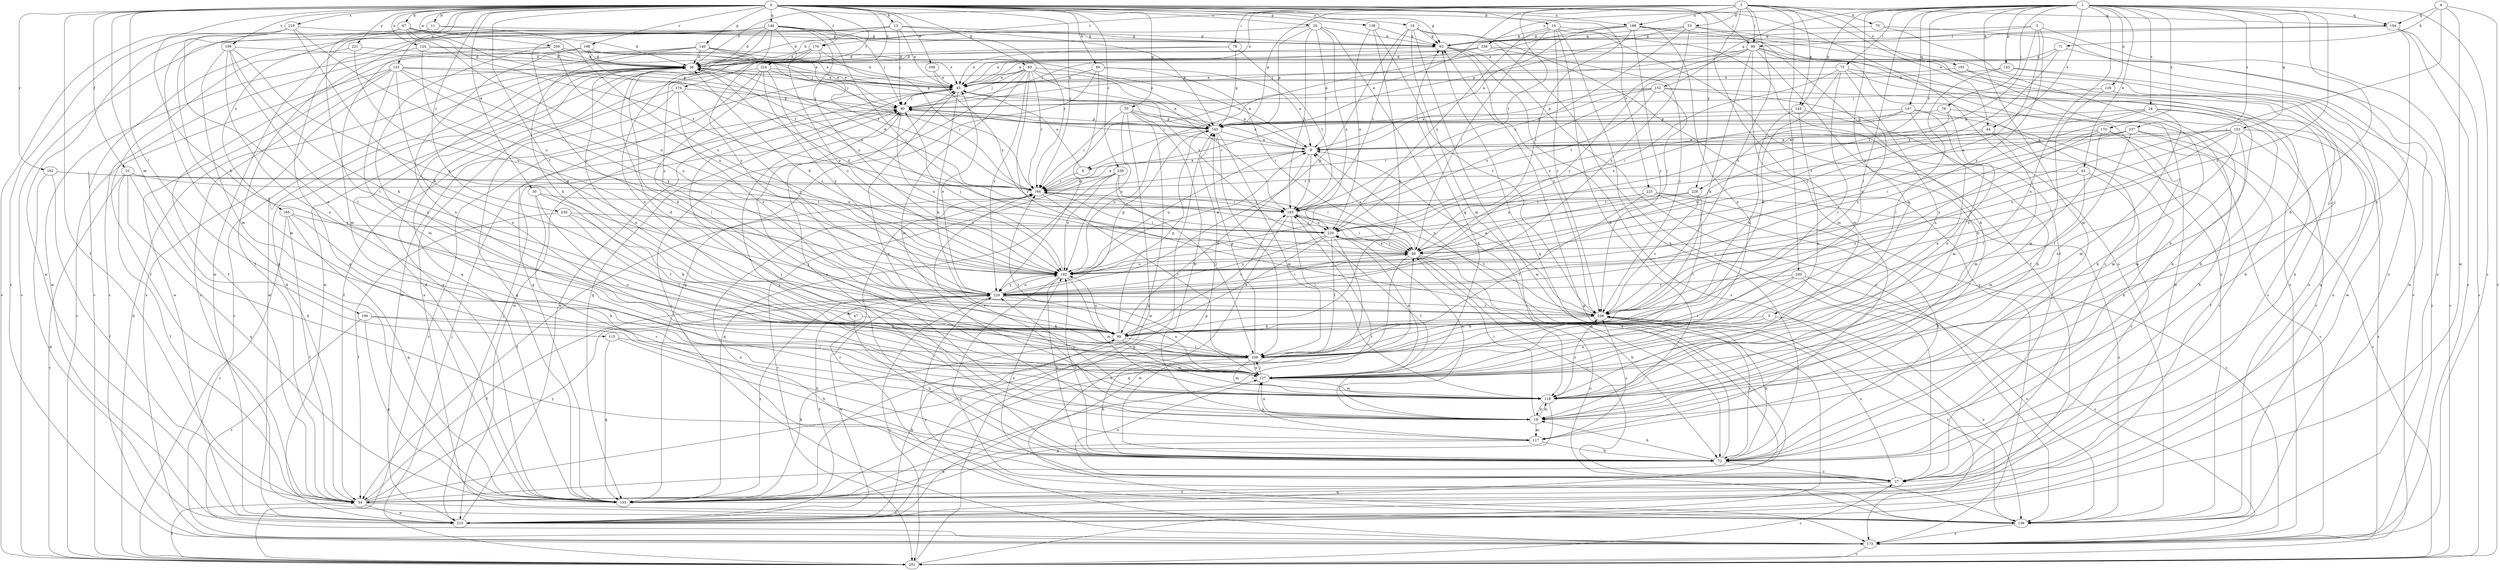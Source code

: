 strict digraph  {
0;
1;
2;
3;
4;
5;
8;
9;
11;
13;
16;
18;
19;
20;
24;
27;
30;
33;
36;
43;
44;
45;
47;
51;
54;
55;
60;
63;
66;
67;
70;
71;
72;
75;
76;
78;
80;
89;
90;
99;
106;
109;
115;
117;
118;
124;
126;
127;
133;
136;
138;
140;
143;
144;
145;
146;
147;
152;
153;
154;
155;
162;
164;
165;
170;
173;
174;
176;
183;
188;
191;
192;
198;
199;
200;
201;
208;
209;
210;
219;
220;
221;
224;
225;
228;
229;
230;
236;
237;
238;
239;
0 -> 11  [label=b];
0 -> 13  [label=b];
0 -> 16  [label=b];
0 -> 19  [label=c];
0 -> 20  [label=c];
0 -> 30  [label=d];
0 -> 47  [label=f];
0 -> 51  [label=f];
0 -> 54  [label=f];
0 -> 55  [label=g];
0 -> 60  [label=g];
0 -> 63  [label=g];
0 -> 66  [label=h];
0 -> 67  [label=h];
0 -> 89  [label=j];
0 -> 99  [label=k];
0 -> 106  [label=l];
0 -> 115  [label=m];
0 -> 124  [label=n];
0 -> 133  [label=o];
0 -> 136  [label=o];
0 -> 138  [label=p];
0 -> 140  [label=p];
0 -> 146  [label=q];
0 -> 162  [label=r];
0 -> 164  [label=r];
0 -> 165  [label=s];
0 -> 174  [label=t];
0 -> 176  [label=t];
0 -> 188  [label=u];
0 -> 198  [label=v];
0 -> 199  [label=v];
0 -> 208  [label=w];
0 -> 209  [label=w];
0 -> 219  [label=x];
0 -> 221  [label=y];
0 -> 224  [label=y];
0 -> 225  [label=y];
0 -> 228  [label=y];
0 -> 230  [label=z];
0 -> 236  [label=z];
1 -> 5  [label=a];
1 -> 18  [label=b];
1 -> 24  [label=c];
1 -> 43  [label=e];
1 -> 44  [label=e];
1 -> 75  [label=i];
1 -> 76  [label=i];
1 -> 109  [label=l];
1 -> 117  [label=m];
1 -> 126  [label=n];
1 -> 127  [label=n];
1 -> 143  [label=p];
1 -> 144  [label=p];
1 -> 147  [label=q];
1 -> 152  [label=q];
1 -> 153  [label=q];
1 -> 154  [label=q];
1 -> 170  [label=s];
1 -> 173  [label=s];
1 -> 228  [label=y];
1 -> 237  [label=z];
1 -> 238  [label=z];
1 -> 239  [label=z];
2 -> 8  [label=a];
2 -> 33  [label=d];
2 -> 36  [label=d];
2 -> 44  [label=e];
2 -> 45  [label=e];
2 -> 70  [label=h];
2 -> 78  [label=i];
2 -> 89  [label=j];
2 -> 117  [label=m];
2 -> 144  [label=p];
2 -> 145  [label=p];
2 -> 154  [label=q];
2 -> 176  [label=t];
2 -> 183  [label=t];
2 -> 188  [label=u];
2 -> 191  [label=u];
2 -> 200  [label=v];
2 -> 239  [label=z];
3 -> 63  [label=g];
3 -> 80  [label=i];
3 -> 89  [label=j];
3 -> 136  [label=o];
3 -> 192  [label=u];
3 -> 229  [label=y];
4 -> 71  [label=h];
4 -> 80  [label=i];
4 -> 154  [label=q];
4 -> 201  [label=v];
4 -> 210  [label=w];
5 -> 99  [label=k];
5 -> 127  [label=n];
5 -> 136  [label=o];
8 -> 45  [label=e];
8 -> 164  [label=r];
9 -> 8  [label=a];
9 -> 45  [label=e];
9 -> 90  [label=j];
9 -> 99  [label=k];
9 -> 183  [label=t];
9 -> 192  [label=u];
11 -> 63  [label=g];
11 -> 117  [label=m];
11 -> 155  [label=q];
11 -> 192  [label=u];
13 -> 36  [label=d];
13 -> 45  [label=e];
13 -> 63  [label=g];
13 -> 90  [label=j];
13 -> 145  [label=p];
13 -> 201  [label=v];
13 -> 229  [label=y];
16 -> 18  [label=b];
16 -> 27  [label=c];
16 -> 54  [label=f];
16 -> 63  [label=g];
16 -> 72  [label=h];
16 -> 80  [label=i];
16 -> 220  [label=x];
16 -> 239  [label=z];
18 -> 45  [label=e];
18 -> 80  [label=i];
18 -> 90  [label=j];
18 -> 117  [label=m];
18 -> 118  [label=m];
18 -> 127  [label=n];
18 -> 164  [label=r];
18 -> 183  [label=t];
18 -> 220  [label=x];
19 -> 27  [label=c];
19 -> 63  [label=g];
19 -> 118  [label=m];
19 -> 173  [label=s];
19 -> 183  [label=t];
19 -> 210  [label=w];
19 -> 229  [label=y];
20 -> 9  [label=a];
20 -> 36  [label=d];
20 -> 63  [label=g];
20 -> 72  [label=h];
20 -> 145  [label=p];
20 -> 183  [label=t];
20 -> 220  [label=x];
24 -> 18  [label=b];
24 -> 27  [label=c];
24 -> 80  [label=i];
24 -> 118  [label=m];
24 -> 145  [label=p];
24 -> 192  [label=u];
27 -> 54  [label=f];
27 -> 127  [label=n];
27 -> 155  [label=q];
27 -> 192  [label=u];
27 -> 239  [label=z];
30 -> 27  [label=c];
30 -> 109  [label=l];
30 -> 127  [label=n];
30 -> 183  [label=t];
33 -> 18  [label=b];
33 -> 63  [label=g];
33 -> 145  [label=p];
33 -> 201  [label=v];
33 -> 220  [label=x];
33 -> 229  [label=y];
36 -> 45  [label=e];
36 -> 90  [label=j];
36 -> 99  [label=k];
36 -> 127  [label=n];
36 -> 155  [label=q];
36 -> 201  [label=v];
36 -> 210  [label=w];
43 -> 27  [label=c];
43 -> 118  [label=m];
43 -> 164  [label=r];
43 -> 239  [label=z];
44 -> 9  [label=a];
44 -> 72  [label=h];
44 -> 118  [label=m];
44 -> 192  [label=u];
45 -> 90  [label=j];
45 -> 99  [label=k];
45 -> 155  [label=q];
45 -> 210  [label=w];
47 -> 72  [label=h];
47 -> 99  [label=k];
51 -> 54  [label=f];
51 -> 72  [label=h];
51 -> 155  [label=q];
51 -> 164  [label=r];
51 -> 201  [label=v];
51 -> 220  [label=x];
54 -> 9  [label=a];
54 -> 36  [label=d];
54 -> 136  [label=o];
54 -> 145  [label=p];
54 -> 210  [label=w];
54 -> 229  [label=y];
55 -> 9  [label=a];
55 -> 18  [label=b];
55 -> 145  [label=p];
55 -> 155  [label=q];
55 -> 164  [label=r];
55 -> 192  [label=u];
55 -> 210  [label=w];
60 -> 9  [label=a];
60 -> 45  [label=e];
60 -> 90  [label=j];
60 -> 118  [label=m];
60 -> 164  [label=r];
60 -> 173  [label=s];
60 -> 183  [label=t];
60 -> 210  [label=w];
60 -> 220  [label=x];
60 -> 229  [label=y];
60 -> 239  [label=z];
63 -> 36  [label=d];
63 -> 136  [label=o];
63 -> 173  [label=s];
63 -> 239  [label=z];
66 -> 9  [label=a];
66 -> 45  [label=e];
66 -> 80  [label=i];
66 -> 155  [label=q];
66 -> 229  [label=y];
67 -> 36  [label=d];
67 -> 63  [label=g];
67 -> 109  [label=l];
67 -> 127  [label=n];
67 -> 145  [label=p];
67 -> 183  [label=t];
67 -> 192  [label=u];
70 -> 63  [label=g];
70 -> 72  [label=h];
70 -> 136  [label=o];
71 -> 36  [label=d];
71 -> 45  [label=e];
71 -> 210  [label=w];
71 -> 220  [label=x];
72 -> 18  [label=b];
72 -> 27  [label=c];
72 -> 45  [label=e];
72 -> 63  [label=g];
72 -> 90  [label=j];
72 -> 183  [label=t];
72 -> 192  [label=u];
72 -> 239  [label=z];
75 -> 45  [label=e];
75 -> 72  [label=h];
75 -> 80  [label=i];
75 -> 99  [label=k];
75 -> 109  [label=l];
75 -> 127  [label=n];
75 -> 155  [label=q];
76 -> 72  [label=h];
76 -> 127  [label=n];
76 -> 145  [label=p];
76 -> 220  [label=x];
78 -> 36  [label=d];
78 -> 45  [label=e];
78 -> 145  [label=p];
78 -> 183  [label=t];
80 -> 9  [label=a];
80 -> 27  [label=c];
80 -> 36  [label=d];
80 -> 72  [label=h];
80 -> 136  [label=o];
80 -> 155  [label=q];
80 -> 164  [label=r];
80 -> 192  [label=u];
80 -> 220  [label=x];
89 -> 18  [label=b];
89 -> 27  [label=c];
89 -> 36  [label=d];
89 -> 90  [label=j];
89 -> 99  [label=k];
89 -> 118  [label=m];
89 -> 136  [label=o];
89 -> 192  [label=u];
89 -> 210  [label=w];
89 -> 229  [label=y];
90 -> 145  [label=p];
90 -> 192  [label=u];
90 -> 201  [label=v];
99 -> 109  [label=l];
99 -> 118  [label=m];
99 -> 145  [label=p];
99 -> 183  [label=t];
99 -> 192  [label=u];
106 -> 72  [label=h];
106 -> 99  [label=k];
106 -> 155  [label=q];
106 -> 173  [label=s];
109 -> 36  [label=d];
109 -> 72  [label=h];
109 -> 118  [label=m];
109 -> 127  [label=n];
109 -> 145  [label=p];
115 -> 72  [label=h];
115 -> 109  [label=l];
115 -> 155  [label=q];
117 -> 72  [label=h];
117 -> 90  [label=j];
117 -> 127  [label=n];
117 -> 155  [label=q];
117 -> 239  [label=z];
118 -> 18  [label=b];
118 -> 155  [label=q];
118 -> 229  [label=y];
118 -> 239  [label=z];
124 -> 36  [label=d];
124 -> 45  [label=e];
124 -> 210  [label=w];
124 -> 239  [label=z];
126 -> 72  [label=h];
126 -> 90  [label=j];
126 -> 118  [label=m];
127 -> 63  [label=g];
127 -> 109  [label=l];
127 -> 118  [label=m];
127 -> 164  [label=r];
133 -> 45  [label=e];
133 -> 118  [label=m];
133 -> 127  [label=n];
133 -> 136  [label=o];
133 -> 145  [label=p];
133 -> 192  [label=u];
133 -> 201  [label=v];
133 -> 210  [label=w];
133 -> 229  [label=y];
136 -> 164  [label=r];
136 -> 173  [label=s];
136 -> 239  [label=z];
138 -> 63  [label=g];
138 -> 99  [label=k];
138 -> 220  [label=x];
138 -> 239  [label=z];
140 -> 36  [label=d];
140 -> 45  [label=e];
140 -> 54  [label=f];
140 -> 99  [label=k];
140 -> 145  [label=p];
140 -> 164  [label=r];
140 -> 173  [label=s];
143 -> 45  [label=e];
143 -> 109  [label=l];
143 -> 173  [label=s];
143 -> 210  [label=w];
144 -> 18  [label=b];
144 -> 99  [label=k];
144 -> 127  [label=n];
144 -> 145  [label=p];
145 -> 9  [label=a];
145 -> 45  [label=e];
145 -> 90  [label=j];
145 -> 109  [label=l];
145 -> 118  [label=m];
145 -> 192  [label=u];
146 -> 36  [label=d];
146 -> 54  [label=f];
146 -> 63  [label=g];
146 -> 80  [label=i];
146 -> 90  [label=j];
146 -> 127  [label=n];
146 -> 155  [label=q];
146 -> 164  [label=r];
146 -> 192  [label=u];
146 -> 201  [label=v];
146 -> 210  [label=w];
146 -> 229  [label=y];
146 -> 239  [label=z];
147 -> 54  [label=f];
147 -> 118  [label=m];
147 -> 127  [label=n];
147 -> 145  [label=p];
147 -> 164  [label=r];
147 -> 220  [label=x];
152 -> 9  [label=a];
152 -> 72  [label=h];
152 -> 80  [label=i];
152 -> 90  [label=j];
152 -> 145  [label=p];
152 -> 183  [label=t];
152 -> 239  [label=z];
153 -> 9  [label=a];
153 -> 27  [label=c];
153 -> 118  [label=m];
153 -> 127  [label=n];
153 -> 164  [label=r];
153 -> 173  [label=s];
153 -> 192  [label=u];
153 -> 239  [label=z];
154 -> 45  [label=e];
154 -> 63  [label=g];
154 -> 127  [label=n];
154 -> 173  [label=s];
154 -> 201  [label=v];
155 -> 36  [label=d];
155 -> 80  [label=i];
155 -> 99  [label=k];
155 -> 229  [label=y];
162 -> 54  [label=f];
162 -> 164  [label=r];
162 -> 210  [label=w];
164 -> 9  [label=a];
164 -> 36  [label=d];
164 -> 54  [label=f];
164 -> 80  [label=i];
164 -> 109  [label=l];
164 -> 136  [label=o];
164 -> 183  [label=t];
165 -> 18  [label=b];
165 -> 54  [label=f];
165 -> 155  [label=q];
165 -> 173  [label=s];
165 -> 220  [label=x];
170 -> 9  [label=a];
170 -> 80  [label=i];
170 -> 109  [label=l];
170 -> 118  [label=m];
170 -> 173  [label=s];
170 -> 229  [label=y];
173 -> 201  [label=v];
173 -> 229  [label=y];
174 -> 54  [label=f];
174 -> 90  [label=j];
174 -> 155  [label=q];
174 -> 229  [label=y];
174 -> 239  [label=z];
176 -> 36  [label=d];
176 -> 155  [label=q];
176 -> 164  [label=r];
176 -> 192  [label=u];
176 -> 210  [label=w];
183 -> 36  [label=d];
183 -> 80  [label=i];
183 -> 109  [label=l];
183 -> 164  [label=r];
183 -> 173  [label=s];
183 -> 220  [label=x];
188 -> 9  [label=a];
188 -> 63  [label=g];
188 -> 80  [label=i];
188 -> 127  [label=n];
188 -> 136  [label=o];
188 -> 164  [label=r];
188 -> 173  [label=s];
188 -> 239  [label=z];
191 -> 45  [label=e];
191 -> 72  [label=h];
191 -> 136  [label=o];
192 -> 9  [label=a];
192 -> 36  [label=d];
192 -> 72  [label=h];
192 -> 90  [label=j];
192 -> 118  [label=m];
192 -> 136  [label=o];
192 -> 229  [label=y];
198 -> 36  [label=d];
198 -> 45  [label=e];
198 -> 90  [label=j];
198 -> 127  [label=n];
198 -> 164  [label=r];
198 -> 173  [label=s];
199 -> 36  [label=d];
199 -> 99  [label=k];
199 -> 109  [label=l];
199 -> 118  [label=m];
199 -> 127  [label=n];
199 -> 229  [label=y];
200 -> 109  [label=l];
200 -> 127  [label=n];
200 -> 136  [label=o];
200 -> 173  [label=s];
200 -> 229  [label=y];
201 -> 27  [label=c];
201 -> 36  [label=d];
201 -> 54  [label=f];
201 -> 63  [label=g];
201 -> 90  [label=j];
201 -> 145  [label=p];
208 -> 45  [label=e];
208 -> 220  [label=x];
209 -> 36  [label=d];
209 -> 45  [label=e];
209 -> 118  [label=m];
209 -> 127  [label=n];
209 -> 145  [label=p];
209 -> 192  [label=u];
210 -> 45  [label=e];
210 -> 90  [label=j];
210 -> 99  [label=k];
210 -> 229  [label=y];
219 -> 63  [label=g];
219 -> 99  [label=k];
219 -> 173  [label=s];
219 -> 192  [label=u];
219 -> 201  [label=v];
219 -> 210  [label=w];
220 -> 80  [label=i];
220 -> 99  [label=k];
220 -> 109  [label=l];
220 -> 127  [label=n];
220 -> 210  [label=w];
220 -> 229  [label=y];
221 -> 36  [label=d];
221 -> 54  [label=f];
221 -> 192  [label=u];
224 -> 45  [label=e];
224 -> 109  [label=l];
224 -> 136  [label=o];
224 -> 155  [label=q];
224 -> 164  [label=r];
224 -> 192  [label=u];
224 -> 229  [label=y];
225 -> 72  [label=h];
225 -> 109  [label=l];
225 -> 136  [label=o];
225 -> 173  [label=s];
225 -> 183  [label=t];
225 -> 220  [label=x];
228 -> 109  [label=l];
228 -> 183  [label=t];
228 -> 192  [label=u];
228 -> 239  [label=z];
229 -> 45  [label=e];
229 -> 54  [label=f];
229 -> 80  [label=i];
229 -> 127  [label=n];
229 -> 145  [label=p];
229 -> 192  [label=u];
229 -> 201  [label=v];
229 -> 210  [label=w];
229 -> 239  [label=z];
230 -> 54  [label=f];
230 -> 99  [label=k];
230 -> 109  [label=l];
230 -> 220  [label=x];
236 -> 80  [label=i];
236 -> 109  [label=l];
236 -> 155  [label=q];
236 -> 164  [label=r];
236 -> 192  [label=u];
236 -> 201  [label=v];
237 -> 9  [label=a];
237 -> 27  [label=c];
237 -> 109  [label=l];
237 -> 183  [label=t];
237 -> 192  [label=u];
237 -> 201  [label=v];
238 -> 36  [label=d];
238 -> 45  [label=e];
238 -> 90  [label=j];
238 -> 201  [label=v];
238 -> 239  [label=z];
239 -> 9  [label=a];
239 -> 72  [label=h];
239 -> 99  [label=k];
239 -> 183  [label=t];
}
